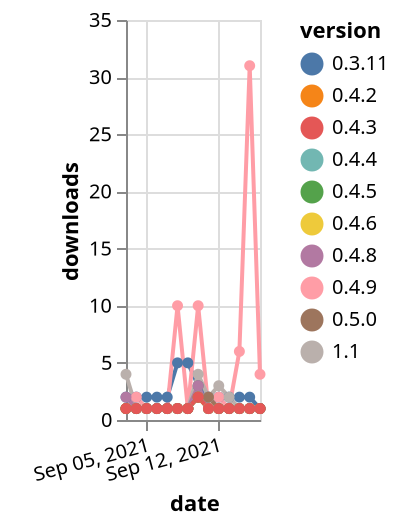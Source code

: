 {"$schema": "https://vega.github.io/schema/vega-lite/v5.json", "description": "A simple bar chart with embedded data.", "data": {"values": [{"date": "2021-09-03", "total": 721, "delta": 1, "version": "0.4.6"}, {"date": "2021-09-04", "total": 722, "delta": 1, "version": "0.4.6"}, {"date": "2021-09-05", "total": 723, "delta": 1, "version": "0.4.6"}, {"date": "2021-09-06", "total": 724, "delta": 1, "version": "0.4.6"}, {"date": "2021-09-07", "total": 725, "delta": 1, "version": "0.4.6"}, {"date": "2021-09-08", "total": 726, "delta": 1, "version": "0.4.6"}, {"date": "2021-09-09", "total": 727, "delta": 1, "version": "0.4.6"}, {"date": "2021-09-10", "total": 730, "delta": 3, "version": "0.4.6"}, {"date": "2021-09-11", "total": 731, "delta": 1, "version": "0.4.6"}, {"date": "2021-09-12", "total": 732, "delta": 1, "version": "0.4.6"}, {"date": "2021-09-13", "total": 733, "delta": 1, "version": "0.4.6"}, {"date": "2021-09-14", "total": 734, "delta": 1, "version": "0.4.6"}, {"date": "2021-09-15", "total": 735, "delta": 1, "version": "0.4.6"}, {"date": "2021-09-16", "total": 736, "delta": 1, "version": "0.4.6"}, {"date": "2021-09-03", "total": 3314, "delta": 2, "version": "0.3.11"}, {"date": "2021-09-04", "total": 3316, "delta": 2, "version": "0.3.11"}, {"date": "2021-09-05", "total": 3318, "delta": 2, "version": "0.3.11"}, {"date": "2021-09-06", "total": 3320, "delta": 2, "version": "0.3.11"}, {"date": "2021-09-07", "total": 3322, "delta": 2, "version": "0.3.11"}, {"date": "2021-09-08", "total": 3327, "delta": 5, "version": "0.3.11"}, {"date": "2021-09-09", "total": 3332, "delta": 5, "version": "0.3.11"}, {"date": "2021-09-10", "total": 3335, "delta": 3, "version": "0.3.11"}, {"date": "2021-09-11", "total": 3337, "delta": 2, "version": "0.3.11"}, {"date": "2021-09-12", "total": 3339, "delta": 2, "version": "0.3.11"}, {"date": "2021-09-13", "total": 3341, "delta": 2, "version": "0.3.11"}, {"date": "2021-09-14", "total": 3343, "delta": 2, "version": "0.3.11"}, {"date": "2021-09-15", "total": 3345, "delta": 2, "version": "0.3.11"}, {"date": "2021-09-16", "total": 3346, "delta": 1, "version": "0.3.11"}, {"date": "2021-09-03", "total": 4065, "delta": 1, "version": "0.4.9"}, {"date": "2021-09-04", "total": 4067, "delta": 2, "version": "0.4.9"}, {"date": "2021-09-05", "total": 4068, "delta": 1, "version": "0.4.9"}, {"date": "2021-09-06", "total": 4069, "delta": 1, "version": "0.4.9"}, {"date": "2021-09-07", "total": 4070, "delta": 1, "version": "0.4.9"}, {"date": "2021-09-08", "total": 4080, "delta": 10, "version": "0.4.9"}, {"date": "2021-09-09", "total": 4081, "delta": 1, "version": "0.4.9"}, {"date": "2021-09-10", "total": 4091, "delta": 10, "version": "0.4.9"}, {"date": "2021-09-11", "total": 4092, "delta": 1, "version": "0.4.9"}, {"date": "2021-09-12", "total": 4094, "delta": 2, "version": "0.4.9"}, {"date": "2021-09-13", "total": 4095, "delta": 1, "version": "0.4.9"}, {"date": "2021-09-14", "total": 4101, "delta": 6, "version": "0.4.9"}, {"date": "2021-09-15", "total": 4132, "delta": 31, "version": "0.4.9"}, {"date": "2021-09-16", "total": 4136, "delta": 4, "version": "0.4.9"}, {"date": "2021-09-03", "total": 329, "delta": 4, "version": "1.1"}, {"date": "2021-09-04", "total": 330, "delta": 1, "version": "1.1"}, {"date": "2021-09-05", "total": 331, "delta": 1, "version": "1.1"}, {"date": "2021-09-06", "total": 332, "delta": 1, "version": "1.1"}, {"date": "2021-09-07", "total": 333, "delta": 1, "version": "1.1"}, {"date": "2021-09-08", "total": 334, "delta": 1, "version": "1.1"}, {"date": "2021-09-09", "total": 335, "delta": 1, "version": "1.1"}, {"date": "2021-09-10", "total": 339, "delta": 4, "version": "1.1"}, {"date": "2021-09-11", "total": 341, "delta": 2, "version": "1.1"}, {"date": "2021-09-12", "total": 344, "delta": 3, "version": "1.1"}, {"date": "2021-09-13", "total": 346, "delta": 2, "version": "1.1"}, {"date": "2021-09-14", "total": 347, "delta": 1, "version": "1.1"}, {"date": "2021-09-15", "total": 348, "delta": 1, "version": "1.1"}, {"date": "2021-09-16", "total": 349, "delta": 1, "version": "1.1"}, {"date": "2021-09-03", "total": 440, "delta": 1, "version": "0.4.4"}, {"date": "2021-09-04", "total": 441, "delta": 1, "version": "0.4.4"}, {"date": "2021-09-05", "total": 442, "delta": 1, "version": "0.4.4"}, {"date": "2021-09-06", "total": 443, "delta": 1, "version": "0.4.4"}, {"date": "2021-09-07", "total": 444, "delta": 1, "version": "0.4.4"}, {"date": "2021-09-08", "total": 445, "delta": 1, "version": "0.4.4"}, {"date": "2021-09-09", "total": 446, "delta": 1, "version": "0.4.4"}, {"date": "2021-09-10", "total": 448, "delta": 2, "version": "0.4.4"}, {"date": "2021-09-11", "total": 449, "delta": 1, "version": "0.4.4"}, {"date": "2021-09-12", "total": 450, "delta": 1, "version": "0.4.4"}, {"date": "2021-09-13", "total": 451, "delta": 1, "version": "0.4.4"}, {"date": "2021-09-14", "total": 452, "delta": 1, "version": "0.4.4"}, {"date": "2021-09-15", "total": 453, "delta": 1, "version": "0.4.4"}, {"date": "2021-09-16", "total": 454, "delta": 1, "version": "0.4.4"}, {"date": "2021-09-03", "total": 292, "delta": 1, "version": "0.4.5"}, {"date": "2021-09-04", "total": 293, "delta": 1, "version": "0.4.5"}, {"date": "2021-09-05", "total": 294, "delta": 1, "version": "0.4.5"}, {"date": "2021-09-06", "total": 295, "delta": 1, "version": "0.4.5"}, {"date": "2021-09-07", "total": 296, "delta": 1, "version": "0.4.5"}, {"date": "2021-09-08", "total": 297, "delta": 1, "version": "0.4.5"}, {"date": "2021-09-09", "total": 298, "delta": 1, "version": "0.4.5"}, {"date": "2021-09-10", "total": 300, "delta": 2, "version": "0.4.5"}, {"date": "2021-09-11", "total": 301, "delta": 1, "version": "0.4.5"}, {"date": "2021-09-12", "total": 302, "delta": 1, "version": "0.4.5"}, {"date": "2021-09-13", "total": 303, "delta": 1, "version": "0.4.5"}, {"date": "2021-09-14", "total": 304, "delta": 1, "version": "0.4.5"}, {"date": "2021-09-15", "total": 305, "delta": 1, "version": "0.4.5"}, {"date": "2021-09-16", "total": 306, "delta": 1, "version": "0.4.5"}, {"date": "2021-09-03", "total": 275, "delta": 1, "version": "0.4.2"}, {"date": "2021-09-04", "total": 276, "delta": 1, "version": "0.4.2"}, {"date": "2021-09-05", "total": 277, "delta": 1, "version": "0.4.2"}, {"date": "2021-09-06", "total": 278, "delta": 1, "version": "0.4.2"}, {"date": "2021-09-07", "total": 279, "delta": 1, "version": "0.4.2"}, {"date": "2021-09-08", "total": 280, "delta": 1, "version": "0.4.2"}, {"date": "2021-09-09", "total": 281, "delta": 1, "version": "0.4.2"}, {"date": "2021-09-10", "total": 283, "delta": 2, "version": "0.4.2"}, {"date": "2021-09-11", "total": 284, "delta": 1, "version": "0.4.2"}, {"date": "2021-09-12", "total": 285, "delta": 1, "version": "0.4.2"}, {"date": "2021-09-13", "total": 286, "delta": 1, "version": "0.4.2"}, {"date": "2021-09-14", "total": 287, "delta": 1, "version": "0.4.2"}, {"date": "2021-09-15", "total": 288, "delta": 1, "version": "0.4.2"}, {"date": "2021-09-16", "total": 289, "delta": 1, "version": "0.4.2"}, {"date": "2021-09-03", "total": 340, "delta": 2, "version": "0.4.8"}, {"date": "2021-09-04", "total": 341, "delta": 1, "version": "0.4.8"}, {"date": "2021-09-05", "total": 342, "delta": 1, "version": "0.4.8"}, {"date": "2021-09-06", "total": 343, "delta": 1, "version": "0.4.8"}, {"date": "2021-09-07", "total": 344, "delta": 1, "version": "0.4.8"}, {"date": "2021-09-08", "total": 345, "delta": 1, "version": "0.4.8"}, {"date": "2021-09-09", "total": 346, "delta": 1, "version": "0.4.8"}, {"date": "2021-09-10", "total": 349, "delta": 3, "version": "0.4.8"}, {"date": "2021-09-11", "total": 350, "delta": 1, "version": "0.4.8"}, {"date": "2021-09-12", "total": 351, "delta": 1, "version": "0.4.8"}, {"date": "2021-09-13", "total": 352, "delta": 1, "version": "0.4.8"}, {"date": "2021-09-14", "total": 353, "delta": 1, "version": "0.4.8"}, {"date": "2021-09-15", "total": 354, "delta": 1, "version": "0.4.8"}, {"date": "2021-09-16", "total": 355, "delta": 1, "version": "0.4.8"}, {"date": "2021-09-03", "total": 213, "delta": 1, "version": "0.5.0"}, {"date": "2021-09-04", "total": 214, "delta": 1, "version": "0.5.0"}, {"date": "2021-09-05", "total": 215, "delta": 1, "version": "0.5.0"}, {"date": "2021-09-06", "total": 216, "delta": 1, "version": "0.5.0"}, {"date": "2021-09-07", "total": 217, "delta": 1, "version": "0.5.0"}, {"date": "2021-09-08", "total": 218, "delta": 1, "version": "0.5.0"}, {"date": "2021-09-09", "total": 219, "delta": 1, "version": "0.5.0"}, {"date": "2021-09-10", "total": 221, "delta": 2, "version": "0.5.0"}, {"date": "2021-09-11", "total": 223, "delta": 2, "version": "0.5.0"}, {"date": "2021-09-12", "total": 224, "delta": 1, "version": "0.5.0"}, {"date": "2021-09-13", "total": 225, "delta": 1, "version": "0.5.0"}, {"date": "2021-09-14", "total": 226, "delta": 1, "version": "0.5.0"}, {"date": "2021-09-15", "total": 227, "delta": 1, "version": "0.5.0"}, {"date": "2021-09-16", "total": 228, "delta": 1, "version": "0.5.0"}, {"date": "2021-09-03", "total": 272, "delta": 1, "version": "0.4.3"}, {"date": "2021-09-04", "total": 273, "delta": 1, "version": "0.4.3"}, {"date": "2021-09-05", "total": 274, "delta": 1, "version": "0.4.3"}, {"date": "2021-09-06", "total": 275, "delta": 1, "version": "0.4.3"}, {"date": "2021-09-07", "total": 276, "delta": 1, "version": "0.4.3"}, {"date": "2021-09-08", "total": 277, "delta": 1, "version": "0.4.3"}, {"date": "2021-09-09", "total": 278, "delta": 1, "version": "0.4.3"}, {"date": "2021-09-10", "total": 280, "delta": 2, "version": "0.4.3"}, {"date": "2021-09-11", "total": 281, "delta": 1, "version": "0.4.3"}, {"date": "2021-09-12", "total": 282, "delta": 1, "version": "0.4.3"}, {"date": "2021-09-13", "total": 283, "delta": 1, "version": "0.4.3"}, {"date": "2021-09-14", "total": 284, "delta": 1, "version": "0.4.3"}, {"date": "2021-09-15", "total": 285, "delta": 1, "version": "0.4.3"}, {"date": "2021-09-16", "total": 286, "delta": 1, "version": "0.4.3"}]}, "width": "container", "mark": {"type": "line", "point": {"filled": true}}, "encoding": {"x": {"field": "date", "type": "temporal", "timeUnit": "yearmonthdate", "title": "date", "axis": {"labelAngle": -15}}, "y": {"field": "delta", "type": "quantitative", "title": "downloads"}, "color": {"field": "version", "type": "nominal"}, "tooltip": {"field": "delta"}}}
